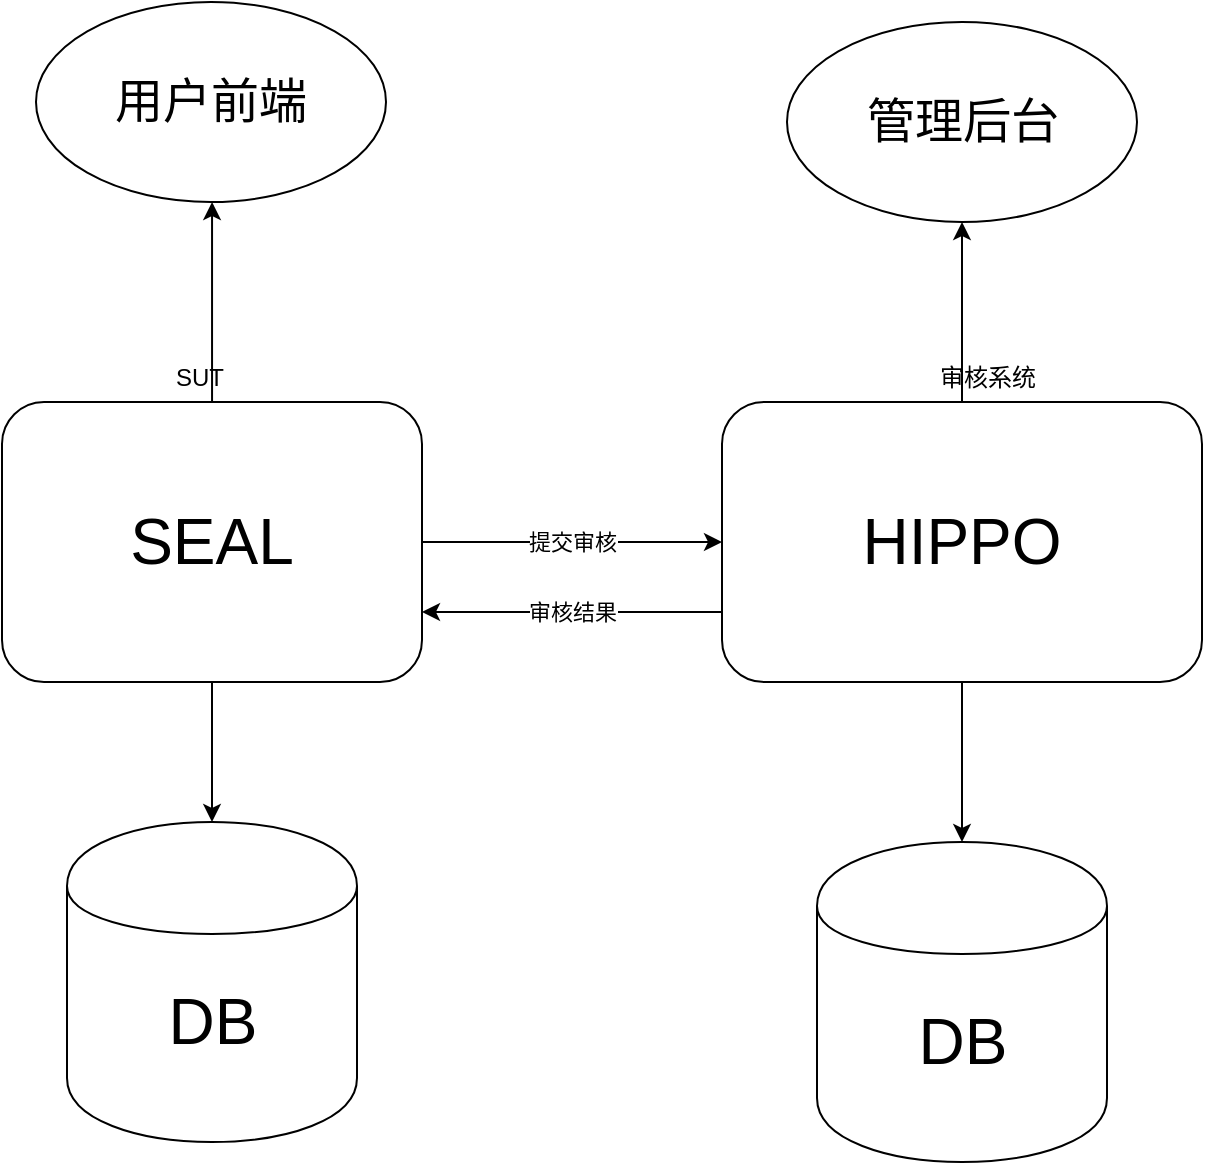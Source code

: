 <mxfile version="12.2.4" pages="1"><diagram id="DUTkrJrYsMkNBk4YifvI" name="Page-1"><mxGraphModel dx="1116" dy="773" grid="1" gridSize="10" guides="1" tooltips="1" connect="1" arrows="1" fold="1" page="1" pageScale="1" pageWidth="827" pageHeight="1169" math="0" shadow="0"><root><mxCell id="0"/><mxCell id="1" parent="0"/><mxCell id="4" value="提交审核" style="edgeStyle=orthogonalEdgeStyle;rounded=0;orthogonalLoop=1;jettySize=auto;html=1;entryX=0;entryY=0.5;entryDx=0;entryDy=0;" parent="1" source="2" target="3" edge="1"><mxGeometry relative="1" as="geometry"/></mxCell><mxCell id="11" style="edgeStyle=orthogonalEdgeStyle;rounded=0;orthogonalLoop=1;jettySize=auto;html=1;entryX=0.5;entryY=0;entryDx=0;entryDy=0;" parent="1" source="2" target="9" edge="1"><mxGeometry relative="1" as="geometry"/></mxCell><mxCell id="15" style="edgeStyle=orthogonalEdgeStyle;rounded=0;orthogonalLoop=1;jettySize=auto;html=1;entryX=0.503;entryY=1;entryDx=0;entryDy=0;entryPerimeter=0;" parent="1" source="2" target="13" edge="1"><mxGeometry relative="1" as="geometry"/></mxCell><mxCell id="2" value="&lt;font style=&quot;font-size: 32px&quot;&gt;SEAL&lt;/font&gt;" style="rounded=1;whiteSpace=wrap;html=1;" parent="1" vertex="1"><mxGeometry x="110" y="230" width="210" height="140" as="geometry"/></mxCell><mxCell id="6" value="审核结果" style="edgeStyle=orthogonalEdgeStyle;rounded=0;orthogonalLoop=1;jettySize=auto;html=1;entryX=1;entryY=0.75;entryDx=0;entryDy=0;" parent="1" source="3" target="2" edge="1"><mxGeometry relative="1" as="geometry"><Array as="points"><mxPoint x="430" y="335"/><mxPoint x="430" y="335"/></Array></mxGeometry></mxCell><mxCell id="12" style="edgeStyle=orthogonalEdgeStyle;rounded=0;orthogonalLoop=1;jettySize=auto;html=1;entryX=0.5;entryY=0;entryDx=0;entryDy=0;" parent="1" source="3" target="10" edge="1"><mxGeometry relative="1" as="geometry"/></mxCell><mxCell id="16" style="edgeStyle=orthogonalEdgeStyle;rounded=0;orthogonalLoop=1;jettySize=auto;html=1;entryX=0.5;entryY=1;entryDx=0;entryDy=0;" parent="1" source="3" target="14" edge="1"><mxGeometry relative="1" as="geometry"/></mxCell><mxCell id="3" value="&lt;font style=&quot;font-size: 32px&quot;&gt;HIPPO&lt;/font&gt;" style="rounded=1;whiteSpace=wrap;html=1;" parent="1" vertex="1"><mxGeometry x="470" y="230" width="240" height="140" as="geometry"/></mxCell><mxCell id="7" value="SUT" style="text;html=1;resizable=0;points=[];autosize=1;align=left;verticalAlign=top;spacingTop=-4;" parent="1" vertex="1"><mxGeometry x="195" y="208" width="40" height="20" as="geometry"/></mxCell><mxCell id="8" value="审核系统" style="text;html=1;resizable=0;points=[];autosize=1;align=left;verticalAlign=top;spacingTop=-4;" parent="1" vertex="1"><mxGeometry x="577" y="208" width="60" height="20" as="geometry"/></mxCell><mxCell id="9" value="&lt;font style=&quot;font-size: 32px&quot;&gt;DB&lt;/font&gt;" style="shape=cylinder;whiteSpace=wrap;html=1;boundedLbl=1;backgroundOutline=1;" parent="1" vertex="1"><mxGeometry x="142.5" y="440" width="145" height="160" as="geometry"/></mxCell><mxCell id="10" value="&lt;font style=&quot;font-size: 32px&quot;&gt;DB&lt;/font&gt;" style="shape=cylinder;whiteSpace=wrap;html=1;boundedLbl=1;backgroundOutline=1;" parent="1" vertex="1"><mxGeometry x="517.5" y="450" width="145" height="160" as="geometry"/></mxCell><mxCell id="13" value="&lt;font style=&quot;font-size: 24px&quot;&gt;用户前端&lt;/font&gt;" style="ellipse;whiteSpace=wrap;html=1;" parent="1" vertex="1"><mxGeometry x="127" y="30" width="175" height="100" as="geometry"/></mxCell><mxCell id="14" value="&lt;font style=&quot;font-size: 24px&quot;&gt;管理后台&lt;/font&gt;" style="ellipse;whiteSpace=wrap;html=1;" parent="1" vertex="1"><mxGeometry x="502.5" y="40" width="175" height="100" as="geometry"/></mxCell></root></mxGraphModel></diagram></mxfile>